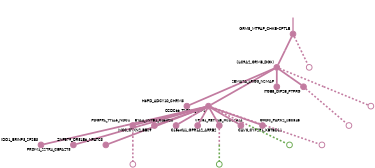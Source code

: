 strict digraph  {
graph[splines=false]; nodesep=0.7; rankdir=TB; ranksep=0.6; forcelabels=true; dpi=600; size=2.5;
0 [color="#c27ba0ff", fillcolor="#c27ba0ff", fixedsize=true, fontname=Lato, fontsize="12pt", height="0.25", label="", penwidth=3, shape=circle, style=filled, xlabel="GRM8_MTPAP_CHKB-CPT1B"];
2 [color="#c27ba0ff", fillcolor="#c27ba0ff", fixedsize=true, fontname=Lato, fontsize="12pt", height="0.25", label="", penwidth=3, shape=circle, style=filled, xlabel=SLC9A2_GRM8_DGKI];
18 [color="#c27ba0ff", fillcolor="#c27ba0ff", fixedsize=true, fontname=Lato, fontsize="12pt", height="0.25", label="", penwidth=3, shape=circle, style=solid, xlabel=""];
3 [color="#c27ba0ff", fillcolor="#c27ba0ff", fixedsize=true, fontname=Lato, fontsize="12pt", height="0.25", label="", penwidth=3, shape=circle, style=filled, xlabel=H6PD_ADCY10_CHRM3];
4 [color="#c27ba0ff", fillcolor="#c27ba0ff", fixedsize=true, fontname=Lato, fontsize="12pt", height="0.25", label="", penwidth=3, shape=circle, style=filled, xlabel=CCDC66_TARSL2_YAP1];
11 [color="#c27ba0ff", fillcolor="#c27ba0ff", fixedsize=true, fontname=Lato, fontsize="12pt", height="0.25", label="", penwidth=3, shape=circle, style=filled, xlabel=SEMA7A_LRIG3_NSMAF];
13 [color="#c27ba0ff", fillcolor="#c27ba0ff", fixedsize=true, fontname=Lato, fontsize="12pt", height="0.25", label="", penwidth=3, shape=circle, style=filled, xlabel=ITGB8_DIP2B_PTPRG];
19 [color="#c27ba0ff", fillcolor="#c27ba0ff", fixedsize=true, fontname=Lato, fontsize="12pt", height="0.25", label="", penwidth=3, shape=circle, style=solid, xlabel=""];
1 [color="#c27ba0ff", fillcolor="#c27ba0ff", fixedsize=true, fontname=Lato, fontsize="12pt", height="0.25", label="", penwidth=3, shape=circle, style=filled, xlabel=IDO1_BRINP3_SPSB3];
5 [color="#c27ba0ff", fillcolor="#c27ba0ff", fixedsize=true, fontname=Lato, fontsize="12pt", height="0.25", label="", penwidth=3, shape=circle, style=filled, xlabel=PRDM1_SSTR4_CBFA2T3];
6 [color="#c27ba0ff", fillcolor="#c27ba0ff", fixedsize=true, fontname=Lato, fontsize="12pt", height="0.25", label="", penwidth=3, shape=circle, style=filled, xlabel=ZNF879_OR51B6_NFATC3];
7 [color="#c27ba0ff", fillcolor="#c27ba0ff", fixedsize=true, fontname=Lato, fontsize="12pt", height="0.25", label="", penwidth=3, shape=circle, style=filled, xlabel=PDGFRL_TTLL6_NDC1];
8 [color="#c27ba0ff", fillcolor="#c27ba0ff", fixedsize=true, fontname=Lato, fontsize="12pt", height="0.25", label="", penwidth=3, shape=circle, style=filled, xlabel=MCC_CTXN2_BBS9];
9 [color="#c27ba0ff", fillcolor="#c27ba0ff", fixedsize=true, fontname=Lato, fontsize="12pt", height="0.25", label="", penwidth=3, shape=circle, style=filled, xlabel=EYA4_SNTB1_C4orf21];
10 [color="#c27ba0ff", fillcolor="#c27ba0ff", fixedsize=true, fontname=Lato, fontsize="12pt", height="0.25", label="", penwidth=3, shape=circle, style=filled, xlabel=VPS51_RETNLB_HSD17B14];
12 [color="#c27ba0ff", fillcolor="#c27ba0ff", fixedsize=true, fontname=Lato, fontsize="12pt", height="0.25", label="", penwidth=3, shape=circle, style=filled, xlabel=C15orf41_GPR142_ARRB2];
14 [color="#c27ba0ff", fillcolor="#c27ba0ff", fixedsize=true, fontname=Lato, fontsize="12pt", height="0.25", label="", penwidth=3, shape=circle, style=filled, xlabel=CAV3_CYP2R1_KBTBD11];
15 [color="#c27ba0ff", fillcolor="#c27ba0ff", fixedsize=true, fontname=Lato, fontsize="12pt", height="0.25", label="", penwidth=3, shape=circle, style=filled, xlabel=GHDC_PARK2_SEC31B];
16 [color="#6aa84fff", fillcolor="#6aa84fff", fixedsize=true, fontname=Lato, fontsize="12pt", height="0.25", label="", penwidth=3, shape=circle, style=solid, xlabel=""];
20 [color="#c27ba0ff", fillcolor="#c27ba0ff", fixedsize=true, fontname=Lato, fontsize="12pt", height="0.25", label="", penwidth=3, shape=circle, style=solid, xlabel=""];
21 [color="#c27ba0ff", fillcolor="#c27ba0ff", fixedsize=true, fontname=Lato, fontsize="12pt", height="0.25", label="", penwidth=3, shape=circle, style=solid, xlabel=""];
17 [color="#6aa84fff", fillcolor="#6aa84fff", fixedsize=true, fontname=Lato, fontsize="12pt", height="0.25", label="", penwidth=3, shape=circle, style=solid, xlabel=""];
22 [color="#c27ba0ff", fillcolor="#c27ba0ff", fixedsize=true, fontname=Lato, fontsize="12pt", height="0.25", label="", penwidth=3, shape=circle, style=solid, xlabel=""];
normal [label="", penwidth=3, style=invis, xlabel="GRM8_MTPAP_CHKB-CPT1B"];
0 -> 2  [arrowsize=0, color="#c27ba0ff;0.5:#c27ba0ff", minlen="2.0", penwidth="5.5", style=solid];
0 -> 18  [arrowsize=0, color="#c27ba0ff;0.5:#c27ba0ff", minlen="2.0", penwidth=5, style=dashed];
2 -> 3  [arrowsize=0, color="#c27ba0ff;0.5:#c27ba0ff", minlen="2.0", penwidth="5.5", style=solid];
2 -> 4  [arrowsize=0, color="#c27ba0ff;0.5:#c27ba0ff", minlen="2.0", penwidth="5.5", style=solid];
2 -> 11  [arrowsize=0, color="#c27ba0ff;0.5:#c27ba0ff", minlen="1.600000023841858", penwidth="5.5", style=solid];
2 -> 13  [arrowsize=0, color="#c27ba0ff;0.5:#c27ba0ff", minlen="1.399999976158142", penwidth="5.5", style=solid];
2 -> 19  [arrowsize=0, color="#c27ba0ff;0.5:#c27ba0ff", minlen="2.0", penwidth=5, style=dashed];
4 -> 1  [arrowsize=0, color="#c27ba0ff;0.5:#c27ba0ff", minlen="2.0", penwidth="5.5", style=solid];
4 -> 5  [arrowsize=0, color="#c27ba0ff;0.5:#c27ba0ff", minlen="2.0", penwidth="5.5", style=solid];
4 -> 6  [arrowsize=0, color="#c27ba0ff;0.5:#c27ba0ff", minlen="2.0", penwidth="5.5", style=solid];
4 -> 7  [arrowsize=0, color="#c27ba0ff;0.5:#c27ba0ff", minlen="1.600000023841858", penwidth="5.5", style=solid];
4 -> 8  [arrowsize=0, color="#c27ba0ff;0.5:#c27ba0ff", minlen="1.600000023841858", penwidth="5.5", style=solid];
4 -> 9  [arrowsize=0, color="#c27ba0ff;0.5:#c27ba0ff", minlen="1.600000023841858", penwidth="5.5", style=solid];
4 -> 10  [arrowsize=0, color="#c27ba0ff;0.5:#c27ba0ff", minlen="1.600000023841858", penwidth="5.5", style=solid];
4 -> 12  [arrowsize=0, color="#c27ba0ff;0.5:#c27ba0ff", minlen="1.399999976158142", penwidth="5.5", style=solid];
4 -> 14  [arrowsize=0, color="#c27ba0ff;0.5:#c27ba0ff", minlen="1.2000000476837158", penwidth="5.5", style=solid];
4 -> 15  [arrowsize=0, color="#c27ba0ff;0.5:#c27ba0ff", minlen="1.0", penwidth="5.5", style=solid];
4 -> 16  [arrowsize=0, color="#c27ba0ff;0.5:#6aa84fff", minlen="2.0", penwidth=5, style=dashed];
4 -> 20  [arrowsize=0, color="#c27ba0ff;0.5:#c27ba0ff", minlen="2.0", penwidth=5, style=dashed];
13 -> 22  [arrowsize=0, color="#c27ba0ff;0.5:#c27ba0ff", minlen="2.0", penwidth=5, style=dashed];
7 -> 21  [arrowsize=0, color="#c27ba0ff;0.5:#c27ba0ff", minlen="2.0", penwidth=5, style=dashed];
12 -> 17  [arrowsize=0, color="#c27ba0ff;0.5:#6aa84fff", minlen="2.0", penwidth=5, style=dashed];
normal -> 0  [arrowsize=0, color="#c27ba0ff", label="", penwidth=4, style=solid];
}
